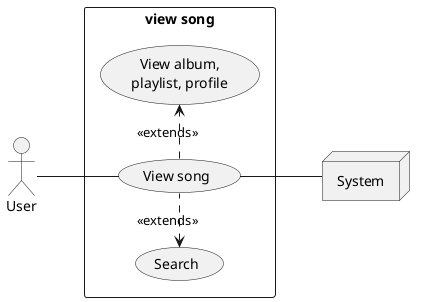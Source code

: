 @startuml uc_show_song

actor User

left to right direction

rectangle "view song"{
  usecase "View song" as view_song

  usecase "Search" as search
  usecase "View album,\nplaylist, profile" as view

  User -- view_song
  view_song .left.> search: <<extends>>
  view_song .> view: <<extends>>
}

node System
view_song -- System

@enduml